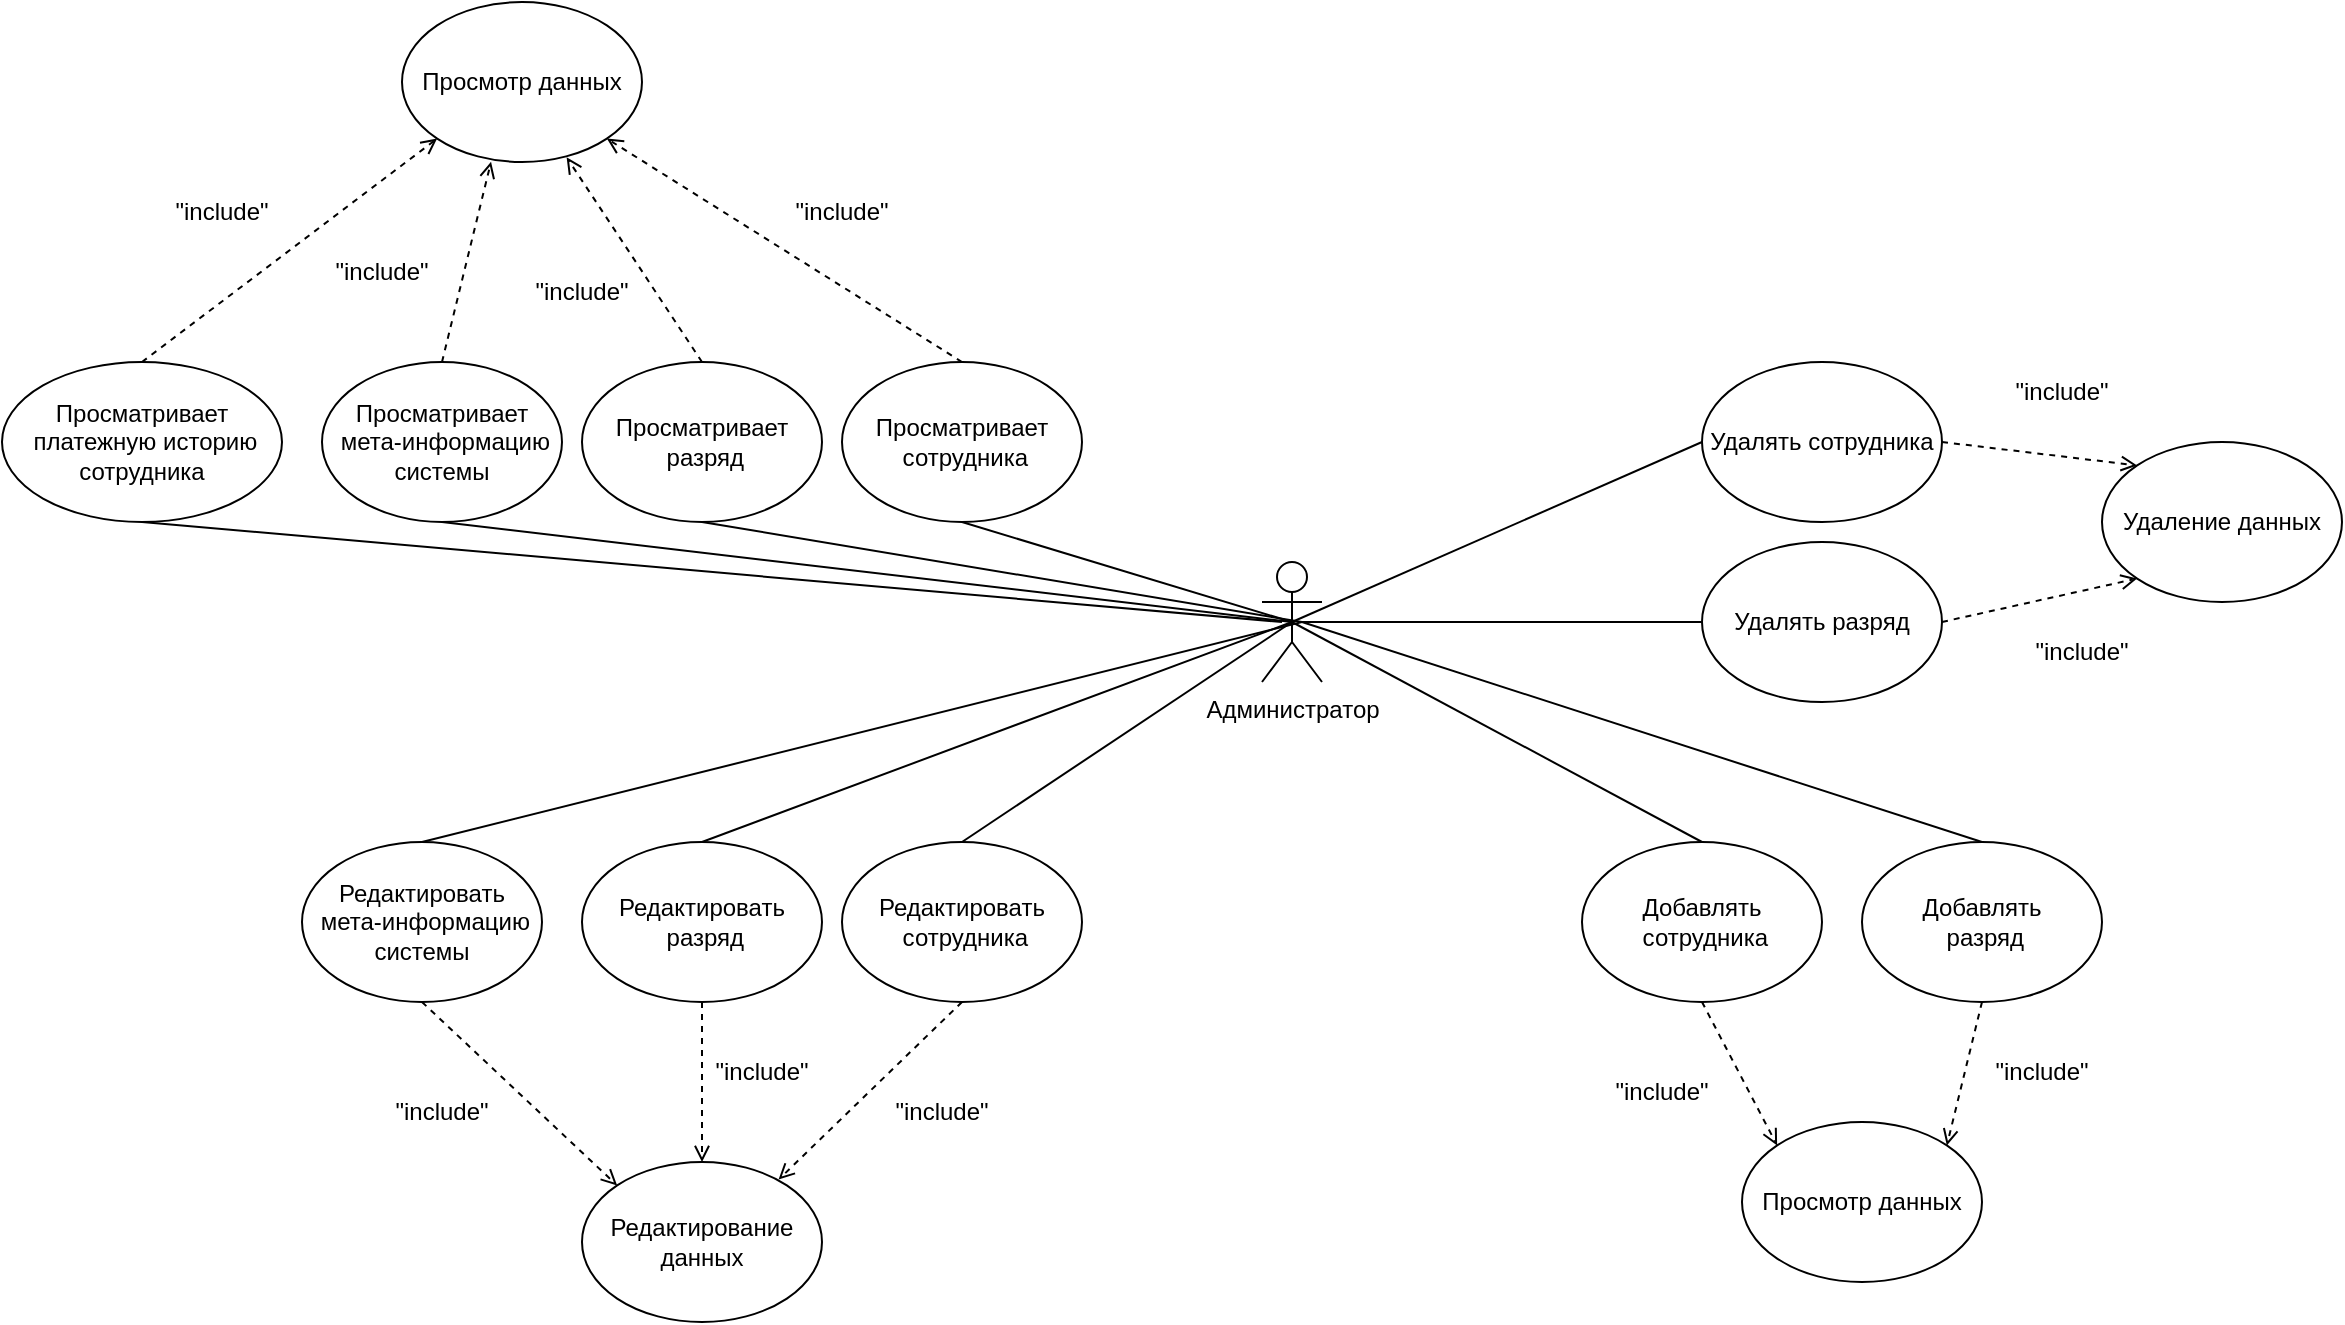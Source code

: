 <mxfile version="22.0.4" type="device">
  <diagram name="Page-1" id="EbOEkz9mAEtNpN4v02UG">
    <mxGraphModel dx="1911" dy="956" grid="1" gridSize="10" guides="1" tooltips="1" connect="1" arrows="1" fold="1" page="1" pageScale="1" pageWidth="850" pageHeight="1100" math="0" shadow="0">
      <root>
        <mxCell id="0" />
        <mxCell id="1" parent="0" />
        <mxCell id="4DhOtQjv32o8LPqPX70y-1" value="Администратор&lt;br&gt;" style="shape=umlActor;verticalLabelPosition=bottom;verticalAlign=top;html=1;outlineConnect=0;" vertex="1" parent="1">
          <mxGeometry x="90" y="410" width="30" height="60" as="geometry" />
        </mxCell>
        <mxCell id="4DhOtQjv32o8LPqPX70y-4" value="Удалять сотрудника" style="ellipse;whiteSpace=wrap;html=1;" vertex="1" parent="1">
          <mxGeometry x="310" y="310" width="120" height="80" as="geometry" />
        </mxCell>
        <mxCell id="4DhOtQjv32o8LPqPX70y-5" value="Добавлять&lt;br&gt;&amp;nbsp;сотрудника" style="ellipse;whiteSpace=wrap;html=1;" vertex="1" parent="1">
          <mxGeometry x="250" y="550" width="120" height="80" as="geometry" />
        </mxCell>
        <mxCell id="4DhOtQjv32o8LPqPX70y-6" value="Редактировать&lt;br&gt;&amp;nbsp;сотрудника" style="ellipse;whiteSpace=wrap;html=1;" vertex="1" parent="1">
          <mxGeometry x="-120" y="550" width="120" height="80" as="geometry" />
        </mxCell>
        <mxCell id="4DhOtQjv32o8LPqPX70y-8" value="" style="endArrow=none;html=1;rounded=0;exitX=0.5;exitY=0.5;exitDx=0;exitDy=0;exitPerimeter=0;entryX=0;entryY=0.5;entryDx=0;entryDy=0;" edge="1" parent="1" source="4DhOtQjv32o8LPqPX70y-1" target="4DhOtQjv32o8LPqPX70y-4">
          <mxGeometry width="50" height="50" relative="1" as="geometry">
            <mxPoint x="400" y="680" as="sourcePoint" />
            <mxPoint x="450" y="630" as="targetPoint" />
          </mxGeometry>
        </mxCell>
        <mxCell id="4DhOtQjv32o8LPqPX70y-9" value="" style="endArrow=none;html=1;rounded=0;exitX=0.5;exitY=0.5;exitDx=0;exitDy=0;exitPerimeter=0;entryX=0.5;entryY=0;entryDx=0;entryDy=0;" edge="1" parent="1" source="4DhOtQjv32o8LPqPX70y-1" target="4DhOtQjv32o8LPqPX70y-5">
          <mxGeometry width="50" height="50" relative="1" as="geometry">
            <mxPoint x="400" y="680" as="sourcePoint" />
            <mxPoint x="450" y="630" as="targetPoint" />
          </mxGeometry>
        </mxCell>
        <mxCell id="4DhOtQjv32o8LPqPX70y-10" value="" style="endArrow=none;html=1;rounded=0;exitX=0.5;exitY=0.5;exitDx=0;exitDy=0;exitPerimeter=0;" edge="1" parent="1" source="4DhOtQjv32o8LPqPX70y-1">
          <mxGeometry width="50" height="50" relative="1" as="geometry">
            <mxPoint x="400" y="680" as="sourcePoint" />
            <mxPoint x="-60" y="550" as="targetPoint" />
          </mxGeometry>
        </mxCell>
        <mxCell id="4DhOtQjv32o8LPqPX70y-12" value="Удаление данных" style="ellipse;whiteSpace=wrap;html=1;" vertex="1" parent="1">
          <mxGeometry x="510" y="350" width="120" height="80" as="geometry" />
        </mxCell>
        <mxCell id="4DhOtQjv32o8LPqPX70y-14" value="Удалять разряд" style="ellipse;whiteSpace=wrap;html=1;" vertex="1" parent="1">
          <mxGeometry x="310" y="400" width="120" height="80" as="geometry" />
        </mxCell>
        <mxCell id="4DhOtQjv32o8LPqPX70y-15" value="Добавлять&lt;br&gt;&amp;nbsp;разряд" style="ellipse;whiteSpace=wrap;html=1;" vertex="1" parent="1">
          <mxGeometry x="390" y="550" width="120" height="80" as="geometry" />
        </mxCell>
        <mxCell id="4DhOtQjv32o8LPqPX70y-16" value="Редактировать&lt;br&gt;&amp;nbsp;разряд" style="ellipse;whiteSpace=wrap;html=1;" vertex="1" parent="1">
          <mxGeometry x="-250" y="550" width="120" height="80" as="geometry" />
        </mxCell>
        <mxCell id="4DhOtQjv32o8LPqPX70y-17" value="Редактировать&lt;br&gt;&amp;nbsp;мета-информацию системы" style="ellipse;whiteSpace=wrap;html=1;" vertex="1" parent="1">
          <mxGeometry x="-390" y="550" width="120" height="80" as="geometry" />
        </mxCell>
        <mxCell id="4DhOtQjv32o8LPqPX70y-18" value="Просматривает&lt;br&gt;&amp;nbsp;сотрудника" style="ellipse;whiteSpace=wrap;html=1;" vertex="1" parent="1">
          <mxGeometry x="-120" y="310" width="120" height="80" as="geometry" />
        </mxCell>
        <mxCell id="4DhOtQjv32o8LPqPX70y-19" value="Просматривает&lt;br&gt;&amp;nbsp;разряд" style="ellipse;whiteSpace=wrap;html=1;" vertex="1" parent="1">
          <mxGeometry x="-250" y="310" width="120" height="80" as="geometry" />
        </mxCell>
        <mxCell id="4DhOtQjv32o8LPqPX70y-20" value="Просматривает&lt;br&gt;&amp;nbsp;мета-информацию системы" style="ellipse;whiteSpace=wrap;html=1;" vertex="1" parent="1">
          <mxGeometry x="-380" y="310" width="120" height="80" as="geometry" />
        </mxCell>
        <mxCell id="4DhOtQjv32o8LPqPX70y-21" value="Просматривает&lt;br&gt;&amp;nbsp;платежную историю сотрудника" style="ellipse;whiteSpace=wrap;html=1;" vertex="1" parent="1">
          <mxGeometry x="-540" y="310" width="140" height="80" as="geometry" />
        </mxCell>
        <mxCell id="4DhOtQjv32o8LPqPX70y-22" value="" style="endArrow=none;html=1;rounded=0;entryX=0.5;entryY=1;entryDx=0;entryDy=0;exitX=0.5;exitY=0.5;exitDx=0;exitDy=0;exitPerimeter=0;" edge="1" parent="1" source="4DhOtQjv32o8LPqPX70y-1" target="4DhOtQjv32o8LPqPX70y-18">
          <mxGeometry width="50" height="50" relative="1" as="geometry">
            <mxPoint x="80" y="390" as="sourcePoint" />
            <mxPoint x="130" y="340" as="targetPoint" />
          </mxGeometry>
        </mxCell>
        <mxCell id="4DhOtQjv32o8LPqPX70y-23" value="" style="endArrow=none;html=1;rounded=0;entryX=0.5;entryY=1;entryDx=0;entryDy=0;" edge="1" parent="1" target="4DhOtQjv32o8LPqPX70y-19">
          <mxGeometry width="50" height="50" relative="1" as="geometry">
            <mxPoint x="110" y="440" as="sourcePoint" />
            <mxPoint x="130" y="340" as="targetPoint" />
          </mxGeometry>
        </mxCell>
        <mxCell id="4DhOtQjv32o8LPqPX70y-25" value="" style="endArrow=none;html=1;rounded=0;entryX=0.5;entryY=1;entryDx=0;entryDy=0;exitX=0.5;exitY=0.5;exitDx=0;exitDy=0;exitPerimeter=0;" edge="1" parent="1" source="4DhOtQjv32o8LPqPX70y-1" target="4DhOtQjv32o8LPqPX70y-20">
          <mxGeometry width="50" height="50" relative="1" as="geometry">
            <mxPoint x="-140" y="370" as="sourcePoint" />
            <mxPoint x="-90" y="320" as="targetPoint" />
          </mxGeometry>
        </mxCell>
        <mxCell id="4DhOtQjv32o8LPqPX70y-26" value="" style="endArrow=none;html=1;rounded=0;entryX=0.5;entryY=1;entryDx=0;entryDy=0;" edge="1" parent="1" target="4DhOtQjv32o8LPqPX70y-21">
          <mxGeometry width="50" height="50" relative="1" as="geometry">
            <mxPoint x="100" y="440" as="sourcePoint" />
            <mxPoint x="-90" y="320" as="targetPoint" />
          </mxGeometry>
        </mxCell>
        <mxCell id="4DhOtQjv32o8LPqPX70y-27" value="Просмотр данных" style="ellipse;whiteSpace=wrap;html=1;" vertex="1" parent="1">
          <mxGeometry x="-340" y="130" width="120" height="80" as="geometry" />
        </mxCell>
        <mxCell id="4DhOtQjv32o8LPqPX70y-28" value="" style="endArrow=open;html=1;rounded=0;exitX=0.5;exitY=0;exitDx=0;exitDy=0;entryX=0;entryY=1;entryDx=0;entryDy=0;dashed=1;endFill=0;" edge="1" parent="1" source="4DhOtQjv32o8LPqPX70y-21" target="4DhOtQjv32o8LPqPX70y-27">
          <mxGeometry width="50" height="50" relative="1" as="geometry">
            <mxPoint x="-180" y="280" as="sourcePoint" />
            <mxPoint x="-130" y="230" as="targetPoint" />
          </mxGeometry>
        </mxCell>
        <mxCell id="4DhOtQjv32o8LPqPX70y-29" value="" style="endArrow=open;html=1;rounded=0;entryX=0.371;entryY=0.999;entryDx=0;entryDy=0;exitX=0.5;exitY=0;exitDx=0;exitDy=0;entryPerimeter=0;dashed=1;endFill=0;" edge="1" parent="1" source="4DhOtQjv32o8LPqPX70y-20" target="4DhOtQjv32o8LPqPX70y-27">
          <mxGeometry width="50" height="50" relative="1" as="geometry">
            <mxPoint x="-180" y="360" as="sourcePoint" />
            <mxPoint x="-130" y="310" as="targetPoint" />
          </mxGeometry>
        </mxCell>
        <mxCell id="4DhOtQjv32o8LPqPX70y-30" value="" style="endArrow=open;html=1;rounded=0;entryX=0.686;entryY=0.971;entryDx=0;entryDy=0;exitX=0.5;exitY=0;exitDx=0;exitDy=0;entryPerimeter=0;dashed=1;endFill=0;" edge="1" parent="1" source="4DhOtQjv32o8LPqPX70y-19" target="4DhOtQjv32o8LPqPX70y-27">
          <mxGeometry width="50" height="50" relative="1" as="geometry">
            <mxPoint x="-180" y="360" as="sourcePoint" />
            <mxPoint x="-130" y="310" as="targetPoint" />
          </mxGeometry>
        </mxCell>
        <mxCell id="4DhOtQjv32o8LPqPX70y-31" value="" style="endArrow=open;html=1;rounded=0;entryX=1;entryY=1;entryDx=0;entryDy=0;exitX=0.5;exitY=0;exitDx=0;exitDy=0;dashed=1;endFill=0;" edge="1" parent="1" source="4DhOtQjv32o8LPqPX70y-18" target="4DhOtQjv32o8LPqPX70y-27">
          <mxGeometry width="50" height="50" relative="1" as="geometry">
            <mxPoint x="-180" y="360" as="sourcePoint" />
            <mxPoint x="-130" y="310" as="targetPoint" />
          </mxGeometry>
        </mxCell>
        <mxCell id="4DhOtQjv32o8LPqPX70y-32" value="&quot;include&quot;" style="text;html=1;strokeColor=none;fillColor=none;align=center;verticalAlign=middle;whiteSpace=wrap;rounded=0;" vertex="1" parent="1">
          <mxGeometry x="-460" y="220" width="60" height="30" as="geometry" />
        </mxCell>
        <mxCell id="4DhOtQjv32o8LPqPX70y-33" value="&quot;include&quot;" style="text;html=1;strokeColor=none;fillColor=none;align=center;verticalAlign=middle;whiteSpace=wrap;rounded=0;" vertex="1" parent="1">
          <mxGeometry x="-380" y="250" width="60" height="30" as="geometry" />
        </mxCell>
        <mxCell id="4DhOtQjv32o8LPqPX70y-34" value="&quot;include&quot;" style="text;html=1;strokeColor=none;fillColor=none;align=center;verticalAlign=middle;whiteSpace=wrap;rounded=0;" vertex="1" parent="1">
          <mxGeometry x="-280" y="260" width="60" height="30" as="geometry" />
        </mxCell>
        <mxCell id="4DhOtQjv32o8LPqPX70y-35" value="&quot;include&quot;" style="text;html=1;strokeColor=none;fillColor=none;align=center;verticalAlign=middle;whiteSpace=wrap;rounded=0;" vertex="1" parent="1">
          <mxGeometry x="-150" y="220" width="60" height="30" as="geometry" />
        </mxCell>
        <mxCell id="4DhOtQjv32o8LPqPX70y-36" value="Редактирование данных" style="ellipse;whiteSpace=wrap;html=1;" vertex="1" parent="1">
          <mxGeometry x="-250" y="710" width="120" height="80" as="geometry" />
        </mxCell>
        <mxCell id="4DhOtQjv32o8LPqPX70y-37" value="" style="endArrow=open;html=1;rounded=0;exitX=0.5;exitY=1;exitDx=0;exitDy=0;entryX=0;entryY=0;entryDx=0;entryDy=0;dashed=1;endFill=0;" edge="1" parent="1" target="4DhOtQjv32o8LPqPX70y-36" source="4DhOtQjv32o8LPqPX70y-17">
          <mxGeometry width="50" height="50" relative="1" as="geometry">
            <mxPoint x="-380" y="890" as="sourcePoint" />
            <mxPoint x="-40" y="810" as="targetPoint" />
          </mxGeometry>
        </mxCell>
        <mxCell id="4DhOtQjv32o8LPqPX70y-38" value="" style="endArrow=open;html=1;rounded=0;entryX=0.5;entryY=0;entryDx=0;entryDy=0;exitX=0.5;exitY=1;exitDx=0;exitDy=0;dashed=1;endFill=0;" edge="1" parent="1" target="4DhOtQjv32o8LPqPX70y-36" source="4DhOtQjv32o8LPqPX70y-16">
          <mxGeometry width="50" height="50" relative="1" as="geometry">
            <mxPoint x="-230" y="890" as="sourcePoint" />
            <mxPoint x="-40" y="890" as="targetPoint" />
          </mxGeometry>
        </mxCell>
        <mxCell id="4DhOtQjv32o8LPqPX70y-40" value="" style="endArrow=open;html=1;rounded=0;entryX=0.819;entryY=0.11;entryDx=0;entryDy=0;exitX=0.5;exitY=1;exitDx=0;exitDy=0;dashed=1;endFill=0;entryPerimeter=0;" edge="1" parent="1" target="4DhOtQjv32o8LPqPX70y-36" source="4DhOtQjv32o8LPqPX70y-6">
          <mxGeometry width="50" height="50" relative="1" as="geometry">
            <mxPoint x="30" y="890" as="sourcePoint" />
            <mxPoint x="-40" y="890" as="targetPoint" />
          </mxGeometry>
        </mxCell>
        <mxCell id="4DhOtQjv32o8LPqPX70y-41" value="&quot;include&quot;" style="text;html=1;strokeColor=none;fillColor=none;align=center;verticalAlign=middle;whiteSpace=wrap;rounded=0;" vertex="1" parent="1">
          <mxGeometry x="-350" y="670" width="60" height="30" as="geometry" />
        </mxCell>
        <mxCell id="4DhOtQjv32o8LPqPX70y-42" value="&quot;include&quot;" style="text;html=1;strokeColor=none;fillColor=none;align=center;verticalAlign=middle;whiteSpace=wrap;rounded=0;" vertex="1" parent="1">
          <mxGeometry x="-190" y="650" width="60" height="30" as="geometry" />
        </mxCell>
        <mxCell id="4DhOtQjv32o8LPqPX70y-44" value="&quot;include&quot;" style="text;html=1;strokeColor=none;fillColor=none;align=center;verticalAlign=middle;whiteSpace=wrap;rounded=0;" vertex="1" parent="1">
          <mxGeometry x="-100" y="670" width="60" height="30" as="geometry" />
        </mxCell>
        <mxCell id="4DhOtQjv32o8LPqPX70y-45" value="Просмотр данных" style="ellipse;whiteSpace=wrap;html=1;" vertex="1" parent="1">
          <mxGeometry x="330" y="690" width="120" height="80" as="geometry" />
        </mxCell>
        <mxCell id="4DhOtQjv32o8LPqPX70y-46" value="" style="endArrow=open;html=1;rounded=0;exitX=0.5;exitY=1;exitDx=0;exitDy=0;entryX=0;entryY=0;entryDx=0;entryDy=0;dashed=1;endFill=0;" edge="1" parent="1" target="4DhOtQjv32o8LPqPX70y-45" source="4DhOtQjv32o8LPqPX70y-5">
          <mxGeometry width="50" height="50" relative="1" as="geometry">
            <mxPoint x="200" y="870" as="sourcePoint" />
            <mxPoint x="540" y="790" as="targetPoint" />
          </mxGeometry>
        </mxCell>
        <mxCell id="4DhOtQjv32o8LPqPX70y-47" value="" style="endArrow=open;html=1;rounded=0;entryX=1;entryY=0;entryDx=0;entryDy=0;exitX=0.5;exitY=1;exitDx=0;exitDy=0;dashed=1;endFill=0;" edge="1" parent="1" target="4DhOtQjv32o8LPqPX70y-45" source="4DhOtQjv32o8LPqPX70y-15">
          <mxGeometry width="50" height="50" relative="1" as="geometry">
            <mxPoint x="350" y="870" as="sourcePoint" />
            <mxPoint x="540" y="870" as="targetPoint" />
          </mxGeometry>
        </mxCell>
        <mxCell id="4DhOtQjv32o8LPqPX70y-50" value="&quot;include&quot;" style="text;html=1;strokeColor=none;fillColor=none;align=center;verticalAlign=middle;whiteSpace=wrap;rounded=0;" vertex="1" parent="1">
          <mxGeometry x="260" y="660" width="60" height="30" as="geometry" />
        </mxCell>
        <mxCell id="4DhOtQjv32o8LPqPX70y-51" value="&quot;include&quot;" style="text;html=1;strokeColor=none;fillColor=none;align=center;verticalAlign=middle;whiteSpace=wrap;rounded=0;" vertex="1" parent="1">
          <mxGeometry x="450" y="650" width="60" height="30" as="geometry" />
        </mxCell>
        <mxCell id="4DhOtQjv32o8LPqPX70y-54" value="" style="endArrow=open;html=1;rounded=0;exitX=1;exitY=0.5;exitDx=0;exitDy=0;entryX=0;entryY=1;entryDx=0;entryDy=0;dashed=1;endFill=0;" edge="1" parent="1" source="4DhOtQjv32o8LPqPX70y-14" target="4DhOtQjv32o8LPqPX70y-12">
          <mxGeometry width="50" height="50" relative="1" as="geometry">
            <mxPoint x="320" y="640" as="sourcePoint" />
            <mxPoint x="358" y="712" as="targetPoint" />
          </mxGeometry>
        </mxCell>
        <mxCell id="4DhOtQjv32o8LPqPX70y-55" value="" style="endArrow=open;html=1;rounded=0;exitX=1;exitY=0.5;exitDx=0;exitDy=0;entryX=0;entryY=0;entryDx=0;entryDy=0;dashed=1;endFill=0;" edge="1" parent="1" source="4DhOtQjv32o8LPqPX70y-4" target="4DhOtQjv32o8LPqPX70y-12">
          <mxGeometry width="50" height="50" relative="1" as="geometry">
            <mxPoint x="330" y="650" as="sourcePoint" />
            <mxPoint x="368" y="722" as="targetPoint" />
          </mxGeometry>
        </mxCell>
        <mxCell id="4DhOtQjv32o8LPqPX70y-56" value="&quot;include&quot;" style="text;html=1;strokeColor=none;fillColor=none;align=center;verticalAlign=middle;whiteSpace=wrap;rounded=0;" vertex="1" parent="1">
          <mxGeometry x="460" y="310" width="60" height="30" as="geometry" />
        </mxCell>
        <mxCell id="4DhOtQjv32o8LPqPX70y-57" value="&quot;include&quot;" style="text;html=1;strokeColor=none;fillColor=none;align=center;verticalAlign=middle;whiteSpace=wrap;rounded=0;" vertex="1" parent="1">
          <mxGeometry x="470" y="440" width="60" height="30" as="geometry" />
        </mxCell>
        <mxCell id="4DhOtQjv32o8LPqPX70y-58" value="" style="endArrow=none;html=1;rounded=0;entryX=0;entryY=0.5;entryDx=0;entryDy=0;" edge="1" parent="1" target="4DhOtQjv32o8LPqPX70y-14">
          <mxGeometry width="50" height="50" relative="1" as="geometry">
            <mxPoint x="110" y="440" as="sourcePoint" />
            <mxPoint x="180" y="460" as="targetPoint" />
          </mxGeometry>
        </mxCell>
        <mxCell id="4DhOtQjv32o8LPqPX70y-59" value="" style="endArrow=none;html=1;rounded=0;exitX=0.5;exitY=0.5;exitDx=0;exitDy=0;exitPerimeter=0;entryX=0.5;entryY=0;entryDx=0;entryDy=0;" edge="1" parent="1" source="4DhOtQjv32o8LPqPX70y-1" target="4DhOtQjv32o8LPqPX70y-16">
          <mxGeometry width="50" height="50" relative="1" as="geometry">
            <mxPoint x="115" y="450" as="sourcePoint" />
            <mxPoint x="-50" y="560" as="targetPoint" />
          </mxGeometry>
        </mxCell>
        <mxCell id="4DhOtQjv32o8LPqPX70y-60" value="" style="endArrow=none;html=1;rounded=0;entryX=0.5;entryY=0;entryDx=0;entryDy=0;" edge="1" parent="1" target="4DhOtQjv32o8LPqPX70y-17">
          <mxGeometry width="50" height="50" relative="1" as="geometry">
            <mxPoint x="110" y="440" as="sourcePoint" />
            <mxPoint x="-40" y="570" as="targetPoint" />
          </mxGeometry>
        </mxCell>
        <mxCell id="4DhOtQjv32o8LPqPX70y-61" value="" style="endArrow=none;html=1;rounded=0;entryX=0.5;entryY=0;entryDx=0;entryDy=0;" edge="1" parent="1" target="4DhOtQjv32o8LPqPX70y-15">
          <mxGeometry width="50" height="50" relative="1" as="geometry">
            <mxPoint x="110" y="440" as="sourcePoint" />
            <mxPoint x="320" y="560" as="targetPoint" />
          </mxGeometry>
        </mxCell>
      </root>
    </mxGraphModel>
  </diagram>
</mxfile>
